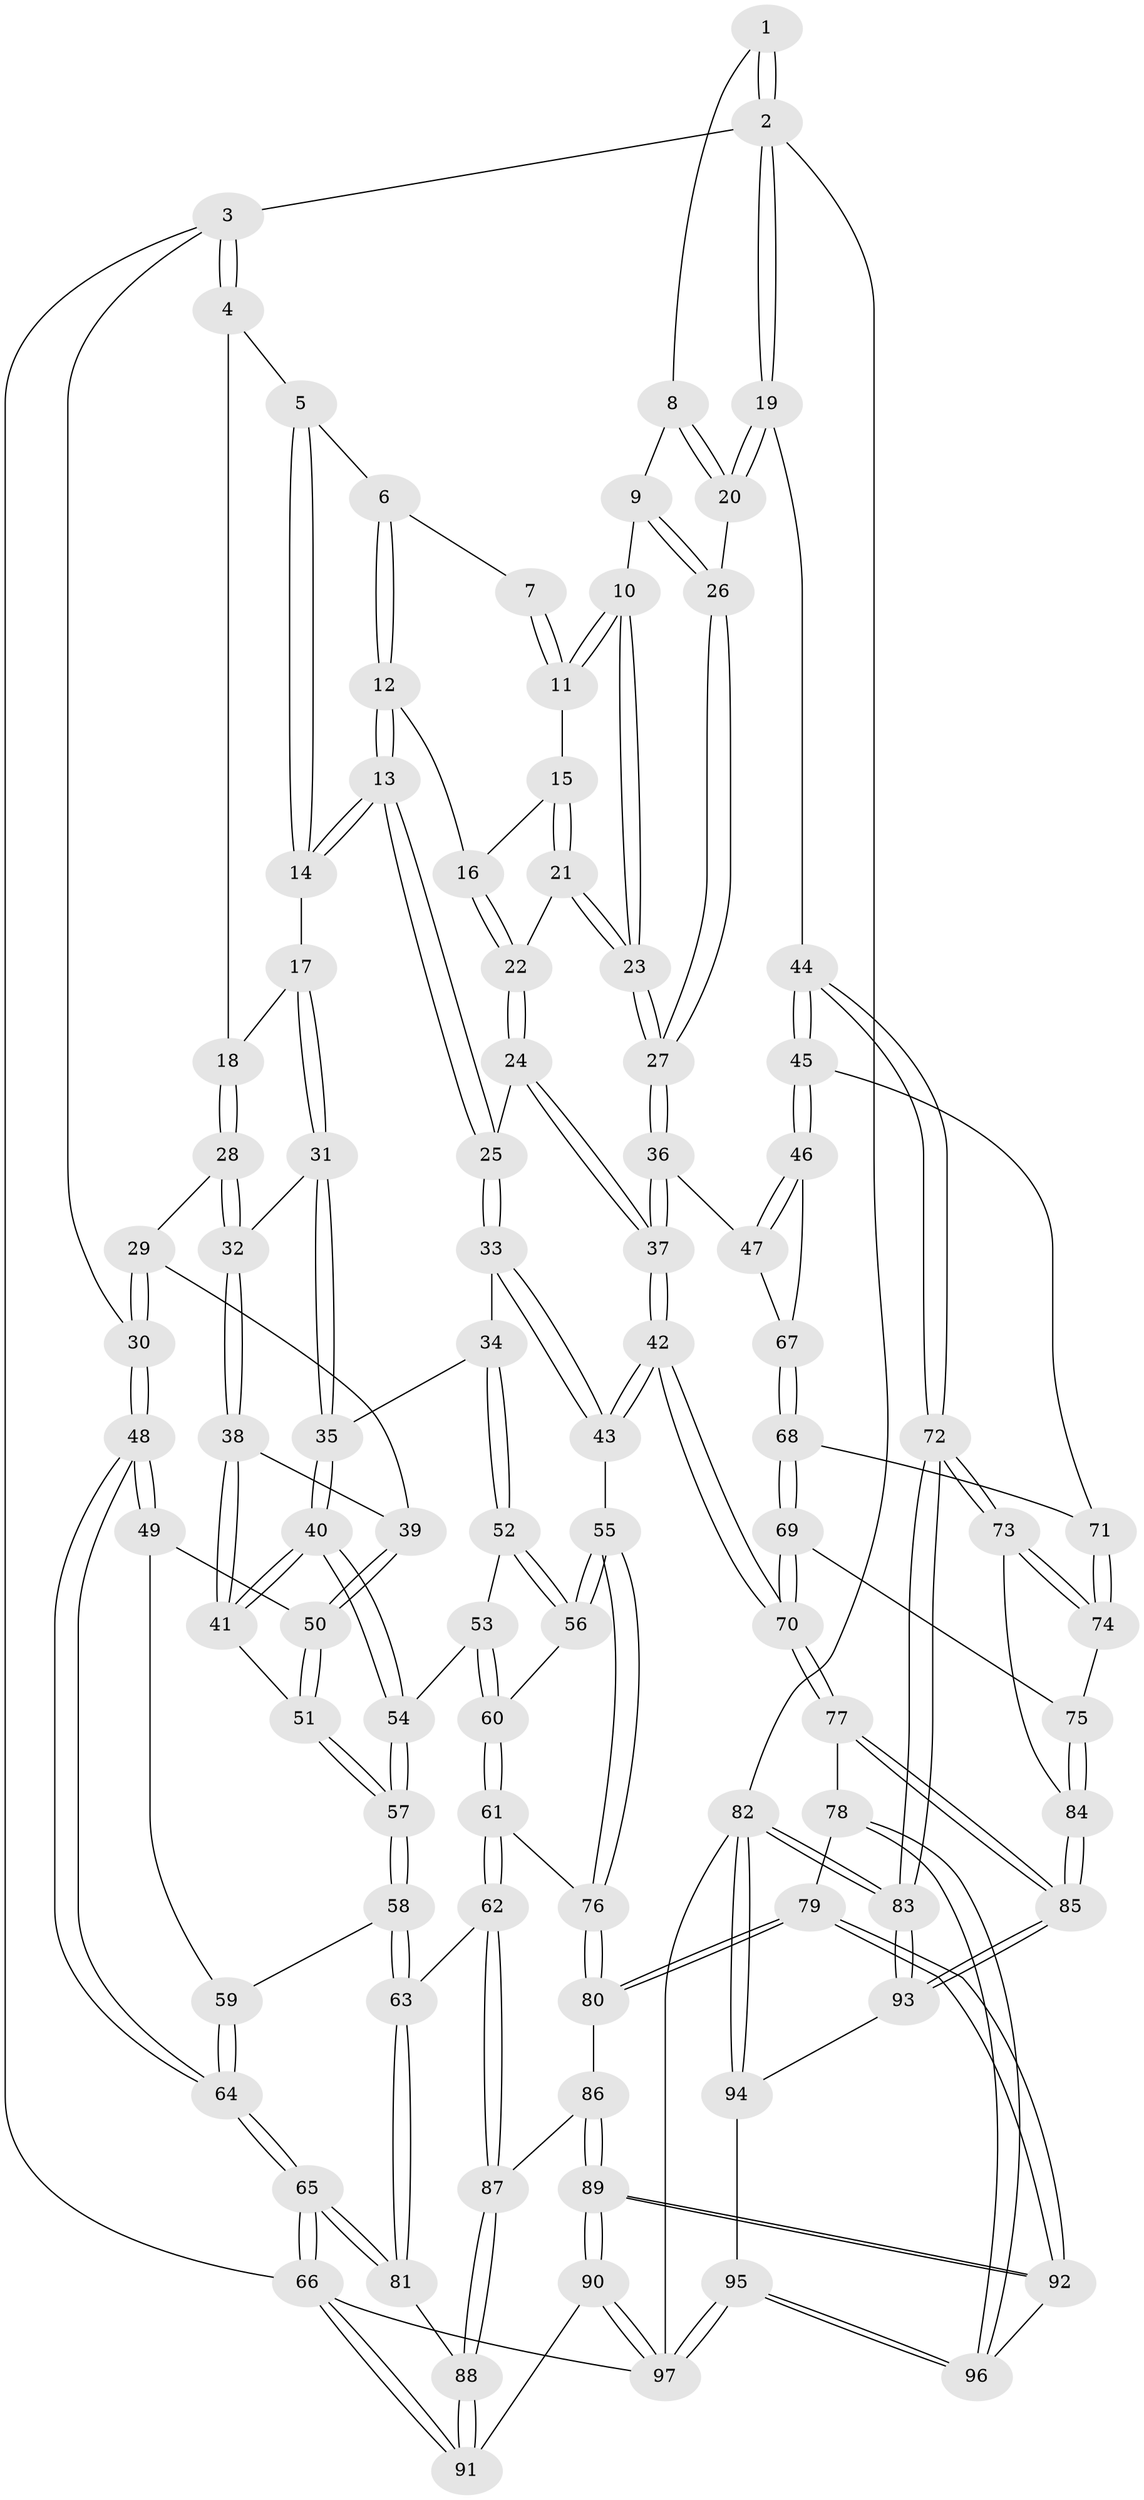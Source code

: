 // coarse degree distribution, {3: 0.1282051282051282, 4: 0.6666666666666666, 5: 0.1282051282051282, 2: 0.07692307692307693}
// Generated by graph-tools (version 1.1) at 2025/38/03/04/25 23:38:36]
// undirected, 97 vertices, 239 edges
graph export_dot {
  node [color=gray90,style=filled];
  1 [pos="+0.9089793684819891+0"];
  2 [pos="+1+0"];
  3 [pos="+0+0"];
  4 [pos="+0+0"];
  5 [pos="+0.3054761694971601+0"];
  6 [pos="+0.5310085587893171+0"];
  7 [pos="+0.8062095440664501+0"];
  8 [pos="+0.8638826656631916+0.09420043078992642"];
  9 [pos="+0.7708752955429741+0.1668540910400917"];
  10 [pos="+0.7616764812836658+0.17020448974071292"];
  11 [pos="+0.7364261998604124+0.16210757243738638"];
  12 [pos="+0.5326513135605503+0.0452712237846442"];
  13 [pos="+0.460916126951385+0.17362673758291455"];
  14 [pos="+0.3027026165423832+0.18676302594374153"];
  15 [pos="+0.712909582806455+0.16046671025180811"];
  16 [pos="+0.6028968120416817+0.10389743822926382"];
  17 [pos="+0.29693238083574314+0.18910541165326925"];
  18 [pos="+0.19532574267796052+0.17254982509945582"];
  19 [pos="+1+0.26302704799818477"];
  20 [pos="+0.9790259119669709+0.2539435456260342"];
  21 [pos="+0.6770677920995443+0.2657315130154404"];
  22 [pos="+0.6391391261894791+0.2663953177357107"];
  23 [pos="+0.7856126628589276+0.35959507511581174"];
  24 [pos="+0.57568718644913+0.31316971310791925"];
  25 [pos="+0.47805529177098843+0.2615754180847175"];
  26 [pos="+0.9349978028691709+0.27509760982949344"];
  27 [pos="+0.7961940242116521+0.3804593959562011"];
  28 [pos="+0.1665630783740655+0.21409236256963712"];
  29 [pos="+0.08210131024750121+0.24569040055097932"];
  30 [pos="+0+0"];
  31 [pos="+0.29523762089164307+0.30647978928902514"];
  32 [pos="+0.19008057289964878+0.31900149296887365"];
  33 [pos="+0.4205637696934247+0.3633032278876787"];
  34 [pos="+0.4175817788144569+0.3640251741146903"];
  35 [pos="+0.3086973938241996+0.32927863869432006"];
  36 [pos="+0.7870344293730518+0.4109677395691728"];
  37 [pos="+0.6763974434314579+0.5080552870171307"];
  38 [pos="+0.18794762963648348+0.32541029504266183"];
  39 [pos="+0.05618032782462491+0.32528996337527966"];
  40 [pos="+0.24727438618175343+0.419023825006205"];
  41 [pos="+0.18821604355703872+0.3712330940348249"];
  42 [pos="+0.6638894131383937+0.5334283597947399"];
  43 [pos="+0.5180232112270806+0.5087677903492679"];
  44 [pos="+1+0.43746024434570263"];
  45 [pos="+1+0.4836900213827278"];
  46 [pos="+1+0.4821474819398386"];
  47 [pos="+0.8660354525228636+0.4516849122618145"];
  48 [pos="+0+0.3976689879650113"];
  49 [pos="+0.006300480053235822+0.3766502138179233"];
  50 [pos="+0.02569426561922912+0.37179508713967296"];
  51 [pos="+0.10390920983599475+0.4139587944516289"];
  52 [pos="+0.36483054623342465+0.42078522962948006"];
  53 [pos="+0.2735710296263634+0.4595374866547107"];
  54 [pos="+0.25522020240950044+0.4462488445809171"];
  55 [pos="+0.4015626166322663+0.5691936316406251"];
  56 [pos="+0.3913586867870328+0.5621819653690209"];
  57 [pos="+0.13745511510850922+0.5122675402918271"];
  58 [pos="+0.12053097161613936+0.5689705756595717"];
  59 [pos="+0.06687373205534447+0.5382487731480063"];
  60 [pos="+0.2979794603008814+0.5267747072498525"];
  61 [pos="+0.18746577688396354+0.6384480597740392"];
  62 [pos="+0.18359070723668997+0.6399858764694181"];
  63 [pos="+0.13284390983567435+0.6291574947024622"];
  64 [pos="+0+0.4614742927673782"];
  65 [pos="+0+0.7924055855925956"];
  66 [pos="+0+1"];
  67 [pos="+0.9001816386794699+0.556291890398853"];
  68 [pos="+0.9015248298158853+0.5830218986298733"];
  69 [pos="+0.8550032061515955+0.6257293995843985"];
  70 [pos="+0.6811530467005581+0.6147716886017223"];
  71 [pos="+0.9555079106348001+0.5817523151521988"];
  72 [pos="+1+0.7844377836556885"];
  73 [pos="+1+0.7179179442834622"];
  74 [pos="+0.9862319139269202+0.6794375187844152"];
  75 [pos="+0.899460632734873+0.6630281062417516"];
  76 [pos="+0.3859001689816855+0.6591926098172405"];
  77 [pos="+0.6757089271172712+0.6440956275818611"];
  78 [pos="+0.6241248662388488+0.7157860132067698"];
  79 [pos="+0.48420517356370046+0.785167656203146"];
  80 [pos="+0.3954886311275588+0.6864257262410436"];
  81 [pos="+0.016389261564817695+0.7255101901405763"];
  82 [pos="+1+0.9134864919310994"];
  83 [pos="+1+0.8059630270909793"];
  84 [pos="+0.8662191126702201+0.7821458628007141"];
  85 [pos="+0.8445393386439577+0.8003591197606977"];
  86 [pos="+0.25691606145908247+0.7648936719899968"];
  87 [pos="+0.2467900404556012+0.7579531347045434"];
  88 [pos="+0.13517083835352775+0.8283405184244405"];
  89 [pos="+0.35477175465011535+0.9820756112272974"];
  90 [pos="+0.29394189264026976+1"];
  91 [pos="+0.26221785319773816+1"];
  92 [pos="+0.45302222749015314+0.8612258193605243"];
  93 [pos="+0.8516009760568355+0.8641441198813858"];
  94 [pos="+0.8179924140806768+0.9534221352418296"];
  95 [pos="+0.7622501898642658+1"];
  96 [pos="+0.7262598134074421+0.979857474104274"];
  97 [pos="+0.7508543142346047+1"];
  1 -- 2;
  1 -- 2;
  1 -- 8;
  2 -- 3;
  2 -- 19;
  2 -- 19;
  2 -- 82;
  3 -- 4;
  3 -- 4;
  3 -- 30;
  3 -- 66;
  4 -- 5;
  4 -- 18;
  5 -- 6;
  5 -- 14;
  5 -- 14;
  6 -- 7;
  6 -- 12;
  6 -- 12;
  7 -- 11;
  7 -- 11;
  8 -- 9;
  8 -- 20;
  8 -- 20;
  9 -- 10;
  9 -- 26;
  9 -- 26;
  10 -- 11;
  10 -- 11;
  10 -- 23;
  10 -- 23;
  11 -- 15;
  12 -- 13;
  12 -- 13;
  12 -- 16;
  13 -- 14;
  13 -- 14;
  13 -- 25;
  13 -- 25;
  14 -- 17;
  15 -- 16;
  15 -- 21;
  15 -- 21;
  16 -- 22;
  16 -- 22;
  17 -- 18;
  17 -- 31;
  17 -- 31;
  18 -- 28;
  18 -- 28;
  19 -- 20;
  19 -- 20;
  19 -- 44;
  20 -- 26;
  21 -- 22;
  21 -- 23;
  21 -- 23;
  22 -- 24;
  22 -- 24;
  23 -- 27;
  23 -- 27;
  24 -- 25;
  24 -- 37;
  24 -- 37;
  25 -- 33;
  25 -- 33;
  26 -- 27;
  26 -- 27;
  27 -- 36;
  27 -- 36;
  28 -- 29;
  28 -- 32;
  28 -- 32;
  29 -- 30;
  29 -- 30;
  29 -- 39;
  30 -- 48;
  30 -- 48;
  31 -- 32;
  31 -- 35;
  31 -- 35;
  32 -- 38;
  32 -- 38;
  33 -- 34;
  33 -- 43;
  33 -- 43;
  34 -- 35;
  34 -- 52;
  34 -- 52;
  35 -- 40;
  35 -- 40;
  36 -- 37;
  36 -- 37;
  36 -- 47;
  37 -- 42;
  37 -- 42;
  38 -- 39;
  38 -- 41;
  38 -- 41;
  39 -- 50;
  39 -- 50;
  40 -- 41;
  40 -- 41;
  40 -- 54;
  40 -- 54;
  41 -- 51;
  42 -- 43;
  42 -- 43;
  42 -- 70;
  42 -- 70;
  43 -- 55;
  44 -- 45;
  44 -- 45;
  44 -- 72;
  44 -- 72;
  45 -- 46;
  45 -- 46;
  45 -- 71;
  46 -- 47;
  46 -- 47;
  46 -- 67;
  47 -- 67;
  48 -- 49;
  48 -- 49;
  48 -- 64;
  48 -- 64;
  49 -- 50;
  49 -- 59;
  50 -- 51;
  50 -- 51;
  51 -- 57;
  51 -- 57;
  52 -- 53;
  52 -- 56;
  52 -- 56;
  53 -- 54;
  53 -- 60;
  53 -- 60;
  54 -- 57;
  54 -- 57;
  55 -- 56;
  55 -- 56;
  55 -- 76;
  55 -- 76;
  56 -- 60;
  57 -- 58;
  57 -- 58;
  58 -- 59;
  58 -- 63;
  58 -- 63;
  59 -- 64;
  59 -- 64;
  60 -- 61;
  60 -- 61;
  61 -- 62;
  61 -- 62;
  61 -- 76;
  62 -- 63;
  62 -- 87;
  62 -- 87;
  63 -- 81;
  63 -- 81;
  64 -- 65;
  64 -- 65;
  65 -- 66;
  65 -- 66;
  65 -- 81;
  65 -- 81;
  66 -- 91;
  66 -- 91;
  66 -- 97;
  67 -- 68;
  67 -- 68;
  68 -- 69;
  68 -- 69;
  68 -- 71;
  69 -- 70;
  69 -- 70;
  69 -- 75;
  70 -- 77;
  70 -- 77;
  71 -- 74;
  71 -- 74;
  72 -- 73;
  72 -- 73;
  72 -- 83;
  72 -- 83;
  73 -- 74;
  73 -- 74;
  73 -- 84;
  74 -- 75;
  75 -- 84;
  75 -- 84;
  76 -- 80;
  76 -- 80;
  77 -- 78;
  77 -- 85;
  77 -- 85;
  78 -- 79;
  78 -- 96;
  78 -- 96;
  79 -- 80;
  79 -- 80;
  79 -- 92;
  79 -- 92;
  80 -- 86;
  81 -- 88;
  82 -- 83;
  82 -- 83;
  82 -- 94;
  82 -- 94;
  82 -- 97;
  83 -- 93;
  83 -- 93;
  84 -- 85;
  84 -- 85;
  85 -- 93;
  85 -- 93;
  86 -- 87;
  86 -- 89;
  86 -- 89;
  87 -- 88;
  87 -- 88;
  88 -- 91;
  88 -- 91;
  89 -- 90;
  89 -- 90;
  89 -- 92;
  89 -- 92;
  90 -- 91;
  90 -- 97;
  90 -- 97;
  92 -- 96;
  93 -- 94;
  94 -- 95;
  95 -- 96;
  95 -- 96;
  95 -- 97;
  95 -- 97;
}
